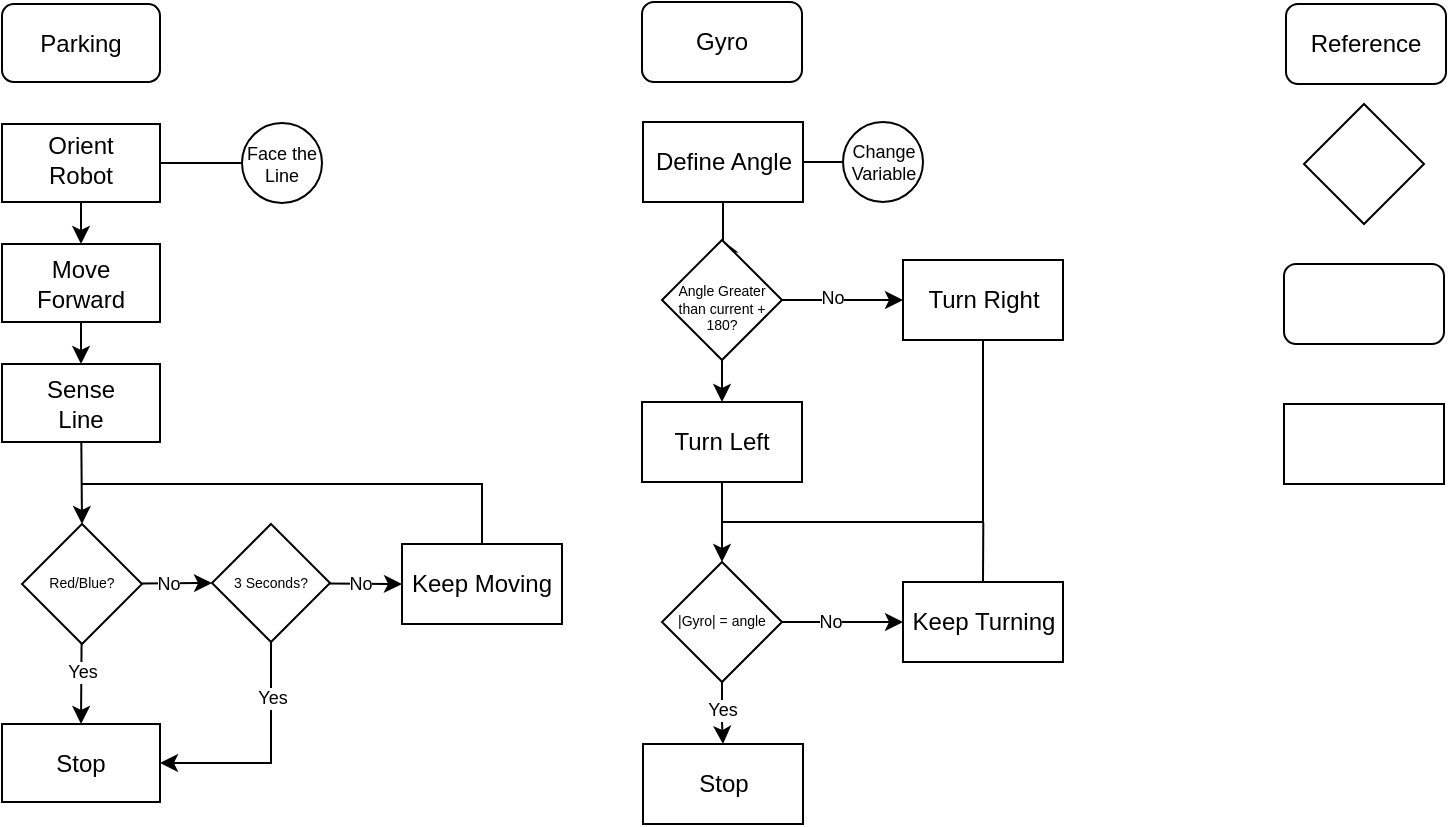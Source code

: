<mxfile version="12.0.0" type="github" pages="2"><diagram id="pHJwRLuF5TMf0lRPLYW9" name="Gyro + Parking"><mxGraphModel grid="1" dx="854" dy="430" gridSize="10" guides="1" tooltips="1" connect="1" arrows="1" fold="1" page="1" pageScale="1" pageWidth="850" pageHeight="1100" background="none" math="0" shadow="0"><root><mxCell id="0" /><mxCell id="1" parent="0" /><mxCell id="SPKbu1m8ChDVOImklEzh-2" value="" parent="1" style="rounded=1;whiteSpace=wrap;html=1;fontSize=12;fontFamily=Helvetica;" vertex="1"><mxGeometry as="geometry" x="40" y="40" width="79" height="39" /></mxCell><mxCell id="SPKbu1m8ChDVOImklEzh-3" value="Parking" parent="1" style="text;html=1;strokeColor=none;fillColor=none;align=center;verticalAlign=middle;whiteSpace=wrap;rounded=0;fontSize=12;fontFamily=Helvetica;" vertex="1"><mxGeometry as="geometry" x="60" y="50" width="39" height="19" /></mxCell><mxCell id="SPKbu1m8ChDVOImklEzh-19" source="SPKbu1m8ChDVOImklEzh-4" parent="1" style="edgeStyle=none;rounded=0;orthogonalLoop=1;jettySize=auto;html=1;entryX=0.5;entryY=0;entryDx=0;entryDy=0;fontSize=12;fontFamily=Helvetica;" edge="1" target="SPKbu1m8ChDVOImklEzh-6"><mxGeometry as="geometry" relative="1" /></mxCell><mxCell id="SPKbu1m8ChDVOImklEzh-59" source="SPKbu1m8ChDVOImklEzh-4" parent="1" style="edgeStyle=orthogonalEdgeStyle;rounded=0;orthogonalLoop=1;jettySize=auto;html=1;entryX=0;entryY=0.5;entryDx=0;entryDy=0;startArrow=none;startFill=0;endArrow=none;endFill=0;fontSize=12;fontFamily=Helvetica;" edge="1" target="SPKbu1m8ChDVOImklEzh-58"><mxGeometry as="geometry" relative="1" /></mxCell><mxCell id="SPKbu1m8ChDVOImklEzh-4" value="" parent="1" style="rounded=0;whiteSpace=wrap;html=1;fontSize=12;fontFamily=Helvetica;" vertex="1"><mxGeometry as="geometry" x="40" y="100" width="79" height="39" /></mxCell><mxCell id="SPKbu1m8ChDVOImklEzh-5" value="Orient Robot" parent="1" style="text;html=1;strokeColor=none;fillColor=none;align=center;verticalAlign=middle;whiteSpace=wrap;rounded=0;fontSize=12;fontFamily=Helvetica;" vertex="1"><mxGeometry as="geometry" x="60" y="108" width="39" height="19" /></mxCell><mxCell id="SPKbu1m8ChDVOImklEzh-20" source="SPKbu1m8ChDVOImklEzh-6" parent="1" style="edgeStyle=none;rounded=0;orthogonalLoop=1;jettySize=auto;html=1;entryX=0.5;entryY=0;entryDx=0;entryDy=0;fontSize=12;fontFamily=Helvetica;" edge="1" target="SPKbu1m8ChDVOImklEzh-11"><mxGeometry as="geometry" relative="1" /></mxCell><mxCell id="SPKbu1m8ChDVOImklEzh-6" value="" parent="1" style="rounded=0;whiteSpace=wrap;html=1;fontSize=12;fontFamily=Helvetica;" vertex="1"><mxGeometry as="geometry" x="40" y="160" width="79" height="39" /></mxCell><mxCell id="SPKbu1m8ChDVOImklEzh-10" value="Move Forward" parent="1" style="text;html=1;strokeColor=none;fillColor=none;align=center;verticalAlign=middle;whiteSpace=wrap;rounded=0;fontSize=12;fontFamily=Helvetica;" vertex="1"><mxGeometry as="geometry" x="55" y="170" width="49" height="19" /></mxCell><mxCell id="SPKbu1m8ChDVOImklEzh-21" source="SPKbu1m8ChDVOImklEzh-11" parent="1" style="edgeStyle=none;rounded=0;orthogonalLoop=1;jettySize=auto;html=1;entryX=0.5;entryY=0;entryDx=0;entryDy=0;fontSize=12;fontFamily=Helvetica;" edge="1" target="SPKbu1m8ChDVOImklEzh-15"><mxGeometry as="geometry" relative="1" /></mxCell><mxCell id="SPKbu1m8ChDVOImklEzh-11" value="" parent="1" style="rounded=0;whiteSpace=wrap;html=1;fontSize=12;fontFamily=Helvetica;" vertex="1"><mxGeometry as="geometry" x="40" y="220" width="79" height="39" /></mxCell><mxCell id="SPKbu1m8ChDVOImklEzh-12" value="Sense Line" parent="1" style="text;html=1;strokeColor=none;fillColor=none;align=center;verticalAlign=middle;whiteSpace=wrap;rounded=0;fontSize=12;fontFamily=Helvetica;" vertex="1"><mxGeometry as="geometry" x="55" y="230" width="49" height="19" /></mxCell><mxCell id="SPKbu1m8ChDVOImklEzh-22" value="No" source="SPKbu1m8ChDVOImklEzh-15" parent="1" style="edgeStyle=none;rounded=0;orthogonalLoop=1;jettySize=auto;html=1;entryX=0;entryY=0.5;entryDx=0;entryDy=0;fontSize=9;fontFamily=Helvetica;" edge="1" target="SPKbu1m8ChDVOImklEzh-18"><mxGeometry as="geometry" x="-0.257" relative="1"><mxPoint as="offset" /></mxGeometry></mxCell><mxCell id="SPKbu1m8ChDVOImklEzh-24" source="SPKbu1m8ChDVOImklEzh-15" parent="1" style="edgeStyle=none;rounded=0;orthogonalLoop=1;jettySize=auto;html=1;entryX=0.5;entryY=0;entryDx=0;entryDy=0;fontSize=12;fontFamily=Helvetica;" edge="1" target="SPKbu1m8ChDVOImklEzh-17"><mxGeometry as="geometry" relative="1" /></mxCell><mxCell id="SPKbu1m8ChDVOImklEzh-27" value="Yes" parent="SPKbu1m8ChDVOImklEzh-24" style="text;html=1;resizable=0;points=[];align=center;verticalAlign=middle;labelBackgroundColor=#ffffff;fontSize=9;fontFamily=Helvetica;" vertex="1" connectable="0"><mxGeometry as="geometry" x="-0.32" y="1" relative="1"><mxPoint as="offset" x="-1" /></mxGeometry></mxCell><mxCell id="SPKbu1m8ChDVOImklEzh-15" value="Red/Blue?" parent="1" style="rhombus;whiteSpace=wrap;html=1;fontSize=7;fontFamily=Helvetica;" vertex="1"><mxGeometry as="geometry" x="50" y="300" width="60" height="60" /></mxCell><mxCell id="SPKbu1m8ChDVOImklEzh-26" source="SPKbu1m8ChDVOImklEzh-16" parent="1" style="edgeStyle=orthogonalEdgeStyle;rounded=0;orthogonalLoop=1;jettySize=auto;html=1;fontSize=12;exitX=0.5;exitY=0;exitDx=0;exitDy=0;endArrow=none;endFill=0;fontFamily=Helvetica;" edge="1"><mxGeometry as="geometry" relative="1"><mxPoint as="targetPoint" x="80" y="280" /><Array as="points"><mxPoint x="280" y="280" /></Array></mxGeometry></mxCell><mxCell id="SPKbu1m8ChDVOImklEzh-16" value="Keep Moving" parent="1" style="rounded=0;whiteSpace=wrap;html=1;fontSize=12;fontFamily=Helvetica;" vertex="1"><mxGeometry as="geometry" x="240" y="310" width="80" height="40" /></mxCell><mxCell id="SPKbu1m8ChDVOImklEzh-17" value="&lt;p style=&quot;font-size: 12px&quot;&gt;Stop&lt;/p&gt;" parent="1" style="rounded=0;whiteSpace=wrap;html=1;fontSize=12;fontFamily=Helvetica;fontStyle=0" vertex="1"><mxGeometry as="geometry" x="40" y="400" width="79" height="39" /></mxCell><mxCell id="SPKbu1m8ChDVOImklEzh-23" value="No" source="SPKbu1m8ChDVOImklEzh-18" parent="1" style="edgeStyle=none;rounded=0;orthogonalLoop=1;jettySize=auto;html=1;entryX=0;entryY=0.5;entryDx=0;entryDy=0;fontSize=9;fontFamily=Helvetica;" edge="1" target="SPKbu1m8ChDVOImklEzh-16"><mxGeometry as="geometry" x="-0.143" relative="1"><mxPoint as="offset" /></mxGeometry></mxCell><mxCell id="SPKbu1m8ChDVOImklEzh-18" value="3 Seconds?" parent="1" style="rhombus;whiteSpace=wrap;html=1;fontSize=7;fontFamily=Helvetica;" vertex="1"><mxGeometry as="geometry" x="145" y="300" width="59" height="59" /></mxCell><mxCell id="SPKbu1m8ChDVOImklEzh-25" source="SPKbu1m8ChDVOImklEzh-18" parent="1" style="edgeStyle=orthogonalEdgeStyle;rounded=0;orthogonalLoop=1;jettySize=auto;html=1;entryX=1;entryY=0.5;entryDx=0;entryDy=0;fontSize=12;exitX=0.5;exitY=1;exitDx=0;exitDy=0;fontFamily=Helvetica;" edge="1" target="SPKbu1m8ChDVOImklEzh-17"><mxGeometry as="geometry" relative="1"><mxPoint as="sourcePoint" x="190" y="290" /></mxGeometry></mxCell><mxCell id="SPKbu1m8ChDVOImklEzh-28" value="Yes" parent="SPKbu1m8ChDVOImklEzh-25" style="text;html=1;resizable=0;points=[];align=center;verticalAlign=middle;labelBackgroundColor=#ffffff;fontSize=9;fontFamily=Helvetica;" vertex="1" connectable="0"><mxGeometry as="geometry" x="-0.658" y="2" relative="1"><mxPoint as="offset" x="-2" y="7.5" /></mxGeometry></mxCell><mxCell id="SPKbu1m8ChDVOImklEzh-29" value="Gyro" parent="1" style="rounded=1;whiteSpace=wrap;html=1;fontSize=12;fontFamily=Helvetica;" vertex="1"><mxGeometry as="geometry" x="360" y="39" width="80" height="40" /></mxCell><mxCell id="SPKbu1m8ChDVOImklEzh-39" source="SPKbu1m8ChDVOImklEzh-32" parent="1" style="edgeStyle=orthogonalEdgeStyle;rounded=0;orthogonalLoop=1;jettySize=auto;html=1;entryX=0.5;entryY=0;entryDx=0;entryDy=0;endArrow=classic;endFill=1;fontSize=12;fontFamily=Helvetica;" edge="1" target="SPKbu1m8ChDVOImklEzh-35"><mxGeometry as="geometry" relative="1" /></mxCell><mxCell id="SPKbu1m8ChDVOImklEzh-32" value="Define Angle" parent="1" style="rounded=0;whiteSpace=wrap;html=1;fontSize=12;fontFamily=Helvetica;" vertex="1"><mxGeometry as="geometry" x="360.5" y="99" width="80" height="40" /></mxCell><mxCell id="SPKbu1m8ChDVOImklEzh-36" source="SPKbu1m8ChDVOImklEzh-34" parent="1" style="edgeStyle=orthogonalEdgeStyle;rounded=0;orthogonalLoop=1;jettySize=auto;html=1;entryX=1;entryY=0.5;entryDx=0;entryDy=0;endArrow=none;endFill=0;fontSize=12;fontFamily=Helvetica;" edge="1" target="SPKbu1m8ChDVOImklEzh-32"><mxGeometry as="geometry" relative="1" /></mxCell><mxCell id="SPKbu1m8ChDVOImklEzh-34" value="Change Variable" parent="1" style="ellipse;whiteSpace=wrap;html=1;aspect=fixed;fontSize=9;fontFamily=Helvetica;" vertex="1"><mxGeometry as="geometry" x="460.5" y="99" width="40" height="40" /></mxCell><mxCell id="SPKbu1m8ChDVOImklEzh-40" source="SPKbu1m8ChDVOImklEzh-35" parent="1" style="edgeStyle=orthogonalEdgeStyle;rounded=0;orthogonalLoop=1;jettySize=auto;html=1;entryX=0;entryY=0.5;entryDx=0;entryDy=0;endArrow=classic;endFill=1;fontSize=12;fontFamily=Helvetica;" edge="1" target="SPKbu1m8ChDVOImklEzh-38"><mxGeometry as="geometry" relative="1" /></mxCell><mxCell id="SPKbu1m8ChDVOImklEzh-54" value="No" parent="SPKbu1m8ChDVOImklEzh-40" style="text;html=1;resizable=0;points=[];align=center;verticalAlign=middle;labelBackgroundColor=#ffffff;fontSize=9;fontFamily=Helvetica;" vertex="1" connectable="0"><mxGeometry as="geometry" x="-0.002" y="6" relative="1"><mxPoint as="offset" x="-5" y="5" /></mxGeometry></mxCell><mxCell id="5WvHn8uHkhuV7Z_xuSRU-1" source="SPKbu1m8ChDVOImklEzh-35" parent="1" style="edgeStyle=orthogonalEdgeStyle;rounded=0;orthogonalLoop=1;jettySize=auto;html=1;entryX=0.5;entryY=0;entryDx=0;entryDy=0;startArrow=none;startFill=0;endArrow=classic;endFill=1;fontFamily=Helvetica;fontSize=9;" edge="1" target="SPKbu1m8ChDVOImklEzh-41"><mxGeometry as="geometry" relative="1" /></mxCell><mxCell id="SPKbu1m8ChDVOImklEzh-35" value="&lt;br style=&quot;font-size: 7px;&quot;&gt;Angle Greater than current + 180?" parent="1" style="rhombus;whiteSpace=wrap;html=1;fontSize=7;fontFamily=Helvetica;" vertex="1"><mxGeometry as="geometry" x="370" y="158" width="60" height="60" /></mxCell><mxCell id="SPKbu1m8ChDVOImklEzh-51" source="SPKbu1m8ChDVOImklEzh-38" parent="1" style="edgeStyle=orthogonalEdgeStyle;rounded=0;orthogonalLoop=1;jettySize=auto;html=1;startArrow=none;startFill=0;endArrow=none;endFill=0;fontSize=12;fontFamily=Helvetica;" edge="1"><mxGeometry as="geometry" relative="1"><mxPoint as="targetPoint" x="400.5" y="299" /><Array as="points"><mxPoint x="530.5" y="299" /><mxPoint x="400.5" y="299" /></Array></mxGeometry></mxCell><mxCell id="SPKbu1m8ChDVOImklEzh-38" value="Turn Right" parent="1" style="rounded=0;whiteSpace=wrap;html=1;fontSize=12;fontFamily=Helvetica;" vertex="1"><mxGeometry as="geometry" x="490.5" y="168" width="80" height="40" /></mxCell><mxCell id="SPKbu1m8ChDVOImklEzh-47" source="SPKbu1m8ChDVOImklEzh-41" parent="1" style="edgeStyle=orthogonalEdgeStyle;rounded=0;orthogonalLoop=1;jettySize=auto;html=1;entryX=0.5;entryY=0;entryDx=0;entryDy=0;endArrow=classic;endFill=1;fontSize=12;fontFamily=Helvetica;" edge="1" target="SPKbu1m8ChDVOImklEzh-44"><mxGeometry as="geometry" relative="1" /></mxCell><mxCell id="SPKbu1m8ChDVOImklEzh-41" value="Turn Left" parent="1" style="rounded=0;whiteSpace=wrap;html=1;fontSize=12;fontFamily=Helvetica;" vertex="1"><mxGeometry as="geometry" x="360" y="239" width="80" height="40" /></mxCell><mxCell id="SPKbu1m8ChDVOImklEzh-48" source="SPKbu1m8ChDVOImklEzh-44" parent="1" style="edgeStyle=orthogonalEdgeStyle;rounded=0;orthogonalLoop=1;jettySize=auto;html=1;entryX=0;entryY=0.5;entryDx=0;entryDy=0;endArrow=classic;endFill=1;fontSize=12;startArrow=none;startFill=0;fontFamily=Helvetica;" edge="1" target="SPKbu1m8ChDVOImklEzh-45"><mxGeometry as="geometry" relative="1" /></mxCell><mxCell id="SPKbu1m8ChDVOImklEzh-55" value="No" parent="SPKbu1m8ChDVOImklEzh-48" style="text;html=1;resizable=0;points=[];align=center;verticalAlign=middle;labelBackgroundColor=#ffffff;fontSize=9;fontFamily=Helvetica;" vertex="1" connectable="0"><mxGeometry as="geometry" x="-0.227" relative="1"><mxPoint as="offset" /></mxGeometry></mxCell><mxCell id="SPKbu1m8ChDVOImklEzh-49" source="SPKbu1m8ChDVOImklEzh-44" parent="1" style="edgeStyle=orthogonalEdgeStyle;rounded=0;orthogonalLoop=1;jettySize=auto;html=1;entryX=0.5;entryY=0;entryDx=0;entryDy=0;endArrow=classic;endFill=1;fontSize=12;fontFamily=Helvetica;" edge="1" target="SPKbu1m8ChDVOImklEzh-46"><mxGeometry as="geometry" relative="1" /></mxCell><mxCell id="SPKbu1m8ChDVOImklEzh-56" value="Yes" parent="SPKbu1m8ChDVOImklEzh-49" style="text;html=1;resizable=0;points=[];align=center;verticalAlign=middle;labelBackgroundColor=#ffffff;fontSize=9;fontFamily=Helvetica;" vertex="1" connectable="0"><mxGeometry as="geometry" x="-0.111" y="1" relative="1"><mxPoint as="offset" x="-1" /></mxGeometry></mxCell><mxCell id="SPKbu1m8ChDVOImklEzh-44" value="|Gyro| = angle" parent="1" style="rhombus;whiteSpace=wrap;html=1;fontSize=7;fontFamily=Helvetica;" vertex="1"><mxGeometry as="geometry" x="370" y="319" width="60" height="60" /></mxCell><mxCell id="SPKbu1m8ChDVOImklEzh-52" source="SPKbu1m8ChDVOImklEzh-45" parent="1" style="edgeStyle=orthogonalEdgeStyle;rounded=0;orthogonalLoop=1;jettySize=auto;html=1;startArrow=none;startFill=0;endArrow=none;endFill=0;fontSize=12;fontFamily=Helvetica;" edge="1"><mxGeometry as="geometry" relative="1"><mxPoint as="targetPoint" x="530.5" y="339" /><Array as="points"><mxPoint x="530.5" y="339" /></Array></mxGeometry></mxCell><mxCell id="SPKbu1m8ChDVOImklEzh-57" source="SPKbu1m8ChDVOImklEzh-45" parent="1" style="edgeStyle=orthogonalEdgeStyle;rounded=0;orthogonalLoop=1;jettySize=auto;html=1;exitX=0.5;exitY=0;exitDx=0;exitDy=0;startArrow=none;startFill=0;endArrow=none;endFill=0;fontSize=12;fontFamily=Helvetica;" edge="1"><mxGeometry as="geometry" relative="1"><mxPoint as="targetPoint" x="530.643" y="299.238" /></mxGeometry></mxCell><mxCell id="SPKbu1m8ChDVOImklEzh-45" value="Keep Turning" parent="1" style="rounded=0;whiteSpace=wrap;html=1;fontSize=12;fontFamily=Helvetica;" vertex="1"><mxGeometry as="geometry" x="490.5" y="329" width="80" height="40" /></mxCell><mxCell id="SPKbu1m8ChDVOImklEzh-46" value="Stop" parent="1" style="rounded=0;whiteSpace=wrap;html=1;fontSize=12;fontFamily=Helvetica;" vertex="1"><mxGeometry as="geometry" x="360.5" y="410" width="80" height="40" /></mxCell><mxCell id="SPKbu1m8ChDVOImklEzh-58" value="Face the Line" parent="1" style="ellipse;whiteSpace=wrap;html=1;aspect=fixed;fontSize=9;fontFamily=Helvetica;" vertex="1"><mxGeometry as="geometry" x="160" y="99.5" width="40" height="40" /></mxCell><mxCell id="fxkLCSbLqVlDCJO2Ypzc-1" value="" parent="1" style="rhombus;whiteSpace=wrap;html=1;" vertex="1"><mxGeometry as="geometry" x="691" y="90" width="60" height="60" /></mxCell><mxCell id="fxkLCSbLqVlDCJO2Ypzc-2" value="" parent="1" style="rounded=1;whiteSpace=wrap;html=1;fontSize=12;" vertex="1"><mxGeometry as="geometry" x="681" y="170" width="80" height="40" /></mxCell><mxCell id="fxkLCSbLqVlDCJO2Ypzc-3" value="" parent="1" style="rounded=0;whiteSpace=wrap;html=1;fontSize=12;" vertex="1"><mxGeometry as="geometry" x="681" y="240" width="80" height="40" /></mxCell><mxCell id="fxkLCSbLqVlDCJO2Ypzc-4" value="Reference" parent="1" style="rounded=1;whiteSpace=wrap;html=1;fontSize=12;" vertex="1"><mxGeometry as="geometry" x="682" y="40" width="80" height="40" /></mxCell></root></mxGraphModel></diagram><diagram id="nyzHZWYQcHaX8Zv0KF61" name="Cameras"><mxGraphModel grid="1" dx="854" dy="430" gridSize="10" guides="1" tooltips="1" connect="1" arrows="1" fold="1" page="1" pageScale="1" pageWidth="850" pageHeight="1100" math="0" shadow="0"><root><mxCell id="zTp566KGiHOskHoR-qpn-0" /><mxCell id="zTp566KGiHOskHoR-qpn-1" parent="zTp566KGiHOskHoR-qpn-0" /><mxCell id="416RBb36jXVAL9n5rxCu-3" source="G75Hd8xlLMa-yicY9jrH-0" parent="zTp566KGiHOskHoR-qpn-1" style="edgeStyle=orthogonalEdgeStyle;rounded=0;orthogonalLoop=1;jettySize=auto;html=1;entryX=0.5;entryY=0;entryDx=0;entryDy=0;" edge="1" target="G75Hd8xlLMa-yicY9jrH-1"><mxGeometry as="geometry" relative="1" /></mxCell><mxCell id="G75Hd8xlLMa-yicY9jrH-0" value="Blue Camera" parent="zTp566KGiHOskHoR-qpn-1" style="rounded=1;whiteSpace=wrap;html=1;fontSize=12;" vertex="1"><mxGeometry as="geometry" x="160" y="40" width="80" height="40" /></mxCell><mxCell id="416RBb36jXVAL9n5rxCu-4" source="G75Hd8xlLMa-yicY9jrH-1" parent="zTp566KGiHOskHoR-qpn-1" style="edgeStyle=orthogonalEdgeStyle;rounded=0;orthogonalLoop=1;jettySize=auto;html=1;entryX=0.5;entryY=0;entryDx=0;entryDy=0;" edge="1" target="G75Hd8xlLMa-yicY9jrH-2"><mxGeometry as="geometry" relative="1" /></mxCell><mxCell id="G75Hd8xlLMa-yicY9jrH-1" value="Move Forward" parent="zTp566KGiHOskHoR-qpn-1" style="rounded=0;whiteSpace=wrap;html=1;fontSize=12;" vertex="1"><mxGeometry as="geometry" x="160" y="120" width="80" height="40" /></mxCell><mxCell id="416RBb36jXVAL9n5rxCu-5" source="G75Hd8xlLMa-yicY9jrH-2" parent="zTp566KGiHOskHoR-qpn-1" style="edgeStyle=orthogonalEdgeStyle;rounded=0;orthogonalLoop=1;jettySize=auto;html=1;entryX=0.5;entryY=0;entryDx=0;entryDy=0;" edge="1" target="G75Hd8xlLMa-yicY9jrH-3"><mxGeometry as="geometry" relative="1" /></mxCell><mxCell id="G75Hd8xlLMa-yicY9jrH-2" value="Strafe Right" parent="zTp566KGiHOskHoR-qpn-1" style="rounded=0;whiteSpace=wrap;html=1;fontSize=12;" vertex="1"><mxGeometry as="geometry" x="160" y="200" width="80" height="40" /></mxCell><mxCell id="416RBb36jXVAL9n5rxCu-6" source="G75Hd8xlLMa-yicY9jrH-3" parent="zTp566KGiHOskHoR-qpn-1" style="edgeStyle=orthogonalEdgeStyle;rounded=0;orthogonalLoop=1;jettySize=auto;html=1;entryX=0.5;entryY=0;entryDx=0;entryDy=0;" edge="1" target="G75Hd8xlLMa-yicY9jrH-4"><mxGeometry as="geometry" relative="1" /></mxCell><mxCell id="G75Hd8xlLMa-yicY9jrH-3" value="Move Forward" parent="zTp566KGiHOskHoR-qpn-1" style="rounded=0;whiteSpace=wrap;html=1;fontSize=12;" vertex="1"><mxGeometry as="geometry" x="160" y="280" width="80" height="40" /></mxCell><mxCell id="416RBb36jXVAL9n5rxCu-8" source="G75Hd8xlLMa-yicY9jrH-4" parent="zTp566KGiHOskHoR-qpn-1" style="edgeStyle=orthogonalEdgeStyle;rounded=0;orthogonalLoop=1;jettySize=auto;html=1;entryX=0.5;entryY=0;entryDx=0;entryDy=0;" edge="1" target="416RBb36jXVAL9n5rxCu-7"><mxGeometry as="geometry" relative="1" /></mxCell><mxCell id="G75Hd8xlLMa-yicY9jrH-4" value="Start Scanning" parent="zTp566KGiHOskHoR-qpn-1" style="rounded=0;whiteSpace=wrap;html=1;fontSize=12;" vertex="1"><mxGeometry as="geometry" x="160" y="360" width="80" height="40" /></mxCell><mxCell id="416RBb36jXVAL9n5rxCu-12" source="416RBb36jXVAL9n5rxCu-7" parent="zTp566KGiHOskHoR-qpn-1" style="edgeStyle=orthogonalEdgeStyle;rounded=0;orthogonalLoop=1;jettySize=auto;html=1;entryX=0.5;entryY=0;entryDx=0;entryDy=0;" edge="1" target="416RBb36jXVAL9n5rxCu-11"><mxGeometry as="geometry" relative="1" /></mxCell><mxCell id="416RBb36jXVAL9n5rxCu-20" value="Yes" parent="416RBb36jXVAL9n5rxCu-12" style="text;html=1;resizable=0;points=[];align=center;verticalAlign=middle;labelBackgroundColor=#ffffff;fontSize=7;" vertex="1" connectable="0"><mxGeometry as="geometry" x="0.124" relative="1"><mxPoint as="offset" x="-1" y="-1" /></mxGeometry></mxCell><mxCell id="416RBb36jXVAL9n5rxCu-13" source="416RBb36jXVAL9n5rxCu-7" parent="zTp566KGiHOskHoR-qpn-1" style="edgeStyle=orthogonalEdgeStyle;rounded=0;orthogonalLoop=1;jettySize=auto;html=1;entryX=0;entryY=0.5;entryDx=0;entryDy=0;" edge="1" target="416RBb36jXVAL9n5rxCu-9"><mxGeometry as="geometry" relative="1" /></mxCell><mxCell id="416RBb36jXVAL9n5rxCu-17" value="No" parent="416RBb36jXVAL9n5rxCu-13" style="text;html=1;resizable=0;points=[];align=center;verticalAlign=middle;labelBackgroundColor=#ffffff;fontSize=7;" vertex="1" connectable="0"><mxGeometry as="geometry" x="-0.32" relative="1"><mxPoint as="offset" y="-1" /></mxGeometry></mxCell><mxCell id="416RBb36jXVAL9n5rxCu-7" value="Skystone?" parent="zTp566KGiHOskHoR-qpn-1" style="rhombus;whiteSpace=wrap;html=1;fontSize=9;" vertex="1"><mxGeometry as="geometry" x="170" y="450" width="60" height="60" /></mxCell><mxCell id="416RBb36jXVAL9n5rxCu-14" source="416RBb36jXVAL9n5rxCu-9" parent="zTp566KGiHOskHoR-qpn-1" style="edgeStyle=orthogonalEdgeStyle;rounded=0;orthogonalLoop=1;jettySize=auto;html=1;entryX=0;entryY=0.5;entryDx=0;entryDy=0;" edge="1" target="416RBb36jXVAL9n5rxCu-10"><mxGeometry as="geometry" relative="1" /></mxCell><mxCell id="416RBb36jXVAL9n5rxCu-18" value="No" parent="416RBb36jXVAL9n5rxCu-14" style="text;html=1;resizable=0;points=[];align=center;verticalAlign=middle;labelBackgroundColor=#ffffff;fontSize=7;" vertex="1" connectable="0"><mxGeometry as="geometry" x="0.336" y="9" relative="1"><mxPoint as="offset" x="-3" y="8" /></mxGeometry></mxCell><mxCell id="416RBb36jXVAL9n5rxCu-16" source="416RBb36jXVAL9n5rxCu-9" parent="zTp566KGiHOskHoR-qpn-1" style="edgeStyle=orthogonalEdgeStyle;rounded=0;orthogonalLoop=1;jettySize=auto;html=1;endArrow=none;endFill=0;" edge="1"><mxGeometry as="geometry" relative="1"><mxPoint as="targetPoint" x="200" y="530" /><Array as="points"><mxPoint x="300" y="530" /></Array></mxGeometry></mxCell><mxCell id="416RBb36jXVAL9n5rxCu-19" value="Yes" parent="416RBb36jXVAL9n5rxCu-16" style="text;html=1;resizable=0;points=[];align=center;verticalAlign=middle;labelBackgroundColor=#ffffff;fontSize=7;" vertex="1" connectable="0"><mxGeometry as="geometry" x="0.116" relative="1"><mxPoint as="offset" x="-4" y="-1" /></mxGeometry></mxCell><mxCell id="416RBb36jXVAL9n5rxCu-9" value="3rd Time?" parent="zTp566KGiHOskHoR-qpn-1" style="rhombus;whiteSpace=wrap;html=1;fontSize=9;" vertex="1"><mxGeometry as="geometry" x="270" y="450" width="60" height="60" /></mxCell><mxCell id="416RBb36jXVAL9n5rxCu-15" source="416RBb36jXVAL9n5rxCu-10" parent="zTp566KGiHOskHoR-qpn-1" style="edgeStyle=orthogonalEdgeStyle;rounded=0;orthogonalLoop=1;jettySize=auto;html=1;endArrow=none;endFill=0;" edge="1"><mxGeometry as="geometry" relative="1"><mxPoint as="targetPoint" x="200" y="420" /><Array as="points"><mxPoint x="400" y="420" /></Array></mxGeometry></mxCell><mxCell id="416RBb36jXVAL9n5rxCu-10" value="Move Left" parent="zTp566KGiHOskHoR-qpn-1" style="rounded=0;whiteSpace=wrap;html=1;fontSize=12;" vertex="1"><mxGeometry as="geometry" x="360" y="460" width="80" height="40" /></mxCell><mxCell id="416RBb36jXVAL9n5rxCu-11" value="Run Void" parent="zTp566KGiHOskHoR-qpn-1" style="rounded=0;whiteSpace=wrap;html=1;fontSize=12;" vertex="1"><mxGeometry as="geometry" x="160" y="560" width="80" height="40" /></mxCell><mxCell id="416RBb36jXVAL9n5rxCu-21" source="416RBb36jXVAL9n5rxCu-22" parent="zTp566KGiHOskHoR-qpn-1" style="edgeStyle=orthogonalEdgeStyle;rounded=0;orthogonalLoop=1;jettySize=auto;html=1;entryX=0.5;entryY=0;entryDx=0;entryDy=0;" edge="1" target="416RBb36jXVAL9n5rxCu-24"><mxGeometry as="geometry" relative="1" /></mxCell><mxCell id="416RBb36jXVAL9n5rxCu-22" value="Red Camera" parent="zTp566KGiHOskHoR-qpn-1" style="rounded=1;whiteSpace=wrap;html=1;fontSize=12;" vertex="1"><mxGeometry as="geometry" x="480" y="40" width="80" height="40" /></mxCell><mxCell id="416RBb36jXVAL9n5rxCu-23" source="416RBb36jXVAL9n5rxCu-24" parent="zTp566KGiHOskHoR-qpn-1" style="edgeStyle=orthogonalEdgeStyle;rounded=0;orthogonalLoop=1;jettySize=auto;html=1;entryX=0.5;entryY=0;entryDx=0;entryDy=0;" edge="1" target="416RBb36jXVAL9n5rxCu-26"><mxGeometry as="geometry" relative="1" /></mxCell><mxCell id="416RBb36jXVAL9n5rxCu-24" value="Move Forward" parent="zTp566KGiHOskHoR-qpn-1" style="rounded=0;whiteSpace=wrap;html=1;fontSize=12;" vertex="1"><mxGeometry as="geometry" x="480" y="120" width="80" height="40" /></mxCell><mxCell id="416RBb36jXVAL9n5rxCu-25" source="416RBb36jXVAL9n5rxCu-26" parent="zTp566KGiHOskHoR-qpn-1" style="edgeStyle=orthogonalEdgeStyle;rounded=0;orthogonalLoop=1;jettySize=auto;html=1;entryX=0.5;entryY=0;entryDx=0;entryDy=0;" edge="1" target="416RBb36jXVAL9n5rxCu-28"><mxGeometry as="geometry" relative="1" /></mxCell><mxCell id="416RBb36jXVAL9n5rxCu-26" value="Strafe Left" parent="zTp566KGiHOskHoR-qpn-1" style="rounded=0;whiteSpace=wrap;html=1;fontSize=12;" vertex="1"><mxGeometry as="geometry" x="480" y="200" width="80" height="40" /></mxCell><mxCell id="416RBb36jXVAL9n5rxCu-27" source="416RBb36jXVAL9n5rxCu-28" parent="zTp566KGiHOskHoR-qpn-1" style="edgeStyle=orthogonalEdgeStyle;rounded=0;orthogonalLoop=1;jettySize=auto;html=1;entryX=0.5;entryY=0;entryDx=0;entryDy=0;" edge="1" target="416RBb36jXVAL9n5rxCu-30"><mxGeometry as="geometry" relative="1" /></mxCell><mxCell id="416RBb36jXVAL9n5rxCu-28" value="Move Forward" parent="zTp566KGiHOskHoR-qpn-1" style="rounded=0;whiteSpace=wrap;html=1;fontSize=12;" vertex="1"><mxGeometry as="geometry" x="480" y="280" width="80" height="40" /></mxCell><mxCell id="416RBb36jXVAL9n5rxCu-29" source="416RBb36jXVAL9n5rxCu-30" parent="zTp566KGiHOskHoR-qpn-1" style="edgeStyle=orthogonalEdgeStyle;rounded=0;orthogonalLoop=1;jettySize=auto;html=1;entryX=0.5;entryY=0;entryDx=0;entryDy=0;" edge="1" target="416RBb36jXVAL9n5rxCu-35"><mxGeometry as="geometry" relative="1" /></mxCell><mxCell id="416RBb36jXVAL9n5rxCu-30" value="Start Scanning" parent="zTp566KGiHOskHoR-qpn-1" style="rounded=0;whiteSpace=wrap;html=1;fontSize=12;" vertex="1"><mxGeometry as="geometry" x="480" y="360" width="80" height="40" /></mxCell><mxCell id="416RBb36jXVAL9n5rxCu-31" source="416RBb36jXVAL9n5rxCu-35" parent="zTp566KGiHOskHoR-qpn-1" style="edgeStyle=orthogonalEdgeStyle;rounded=0;orthogonalLoop=1;jettySize=auto;html=1;entryX=0.5;entryY=0;entryDx=0;entryDy=0;" edge="1" target="416RBb36jXVAL9n5rxCu-43"><mxGeometry as="geometry" relative="1" /></mxCell><mxCell id="416RBb36jXVAL9n5rxCu-32" value="Yes" parent="416RBb36jXVAL9n5rxCu-31" style="text;html=1;resizable=0;points=[];align=center;verticalAlign=middle;labelBackgroundColor=#ffffff;fontSize=7;" vertex="1" connectable="0"><mxGeometry as="geometry" x="0.124" relative="1"><mxPoint as="offset" x="-1" y="-1" /></mxGeometry></mxCell><mxCell id="416RBb36jXVAL9n5rxCu-33" source="416RBb36jXVAL9n5rxCu-35" parent="zTp566KGiHOskHoR-qpn-1" style="edgeStyle=orthogonalEdgeStyle;rounded=0;orthogonalLoop=1;jettySize=auto;html=1;entryX=0;entryY=0.5;entryDx=0;entryDy=0;" edge="1" target="416RBb36jXVAL9n5rxCu-40"><mxGeometry as="geometry" relative="1" /></mxCell><mxCell id="416RBb36jXVAL9n5rxCu-34" value="No" parent="416RBb36jXVAL9n5rxCu-33" style="text;html=1;resizable=0;points=[];align=center;verticalAlign=middle;labelBackgroundColor=#ffffff;fontSize=7;" vertex="1" connectable="0"><mxGeometry as="geometry" x="-0.32" relative="1"><mxPoint as="offset" y="-1" /></mxGeometry></mxCell><mxCell id="416RBb36jXVAL9n5rxCu-35" value="Skystone?" parent="zTp566KGiHOskHoR-qpn-1" style="rhombus;whiteSpace=wrap;html=1;fontSize=9;" vertex="1"><mxGeometry as="geometry" x="490" y="450" width="60" height="60" /></mxCell><mxCell id="416RBb36jXVAL9n5rxCu-36" source="416RBb36jXVAL9n5rxCu-40" parent="zTp566KGiHOskHoR-qpn-1" style="edgeStyle=orthogonalEdgeStyle;rounded=0;orthogonalLoop=1;jettySize=auto;html=1;entryX=0;entryY=0.5;entryDx=0;entryDy=0;" edge="1" target="416RBb36jXVAL9n5rxCu-42"><mxGeometry as="geometry" relative="1" /></mxCell><mxCell id="416RBb36jXVAL9n5rxCu-37" value="No" parent="416RBb36jXVAL9n5rxCu-36" style="text;html=1;resizable=0;points=[];align=center;verticalAlign=middle;labelBackgroundColor=#ffffff;fontSize=7;" vertex="1" connectable="0"><mxGeometry as="geometry" x="0.336" y="9" relative="1"><mxPoint as="offset" x="-3" y="8" /></mxGeometry></mxCell><mxCell id="416RBb36jXVAL9n5rxCu-38" source="416RBb36jXVAL9n5rxCu-40" parent="zTp566KGiHOskHoR-qpn-1" style="edgeStyle=orthogonalEdgeStyle;rounded=0;orthogonalLoop=1;jettySize=auto;html=1;endArrow=none;endFill=0;" edge="1"><mxGeometry as="geometry" relative="1"><mxPoint as="targetPoint" x="520" y="530.286" /><Array as="points"><mxPoint x="620" y="530" /></Array></mxGeometry></mxCell><mxCell id="416RBb36jXVAL9n5rxCu-39" value="Yes" parent="416RBb36jXVAL9n5rxCu-38" style="text;html=1;resizable=0;points=[];align=center;verticalAlign=middle;labelBackgroundColor=#ffffff;fontSize=7;" vertex="1" connectable="0"><mxGeometry as="geometry" x="0.116" relative="1"><mxPoint as="offset" x="-4" y="-1" /></mxGeometry></mxCell><mxCell id="416RBb36jXVAL9n5rxCu-40" value="3rd Time?" parent="zTp566KGiHOskHoR-qpn-1" style="rhombus;whiteSpace=wrap;html=1;fontSize=9;" vertex="1"><mxGeometry as="geometry" x="590" y="450" width="60" height="60" /></mxCell><mxCell id="416RBb36jXVAL9n5rxCu-41" source="416RBb36jXVAL9n5rxCu-42" parent="zTp566KGiHOskHoR-qpn-1" style="edgeStyle=orthogonalEdgeStyle;rounded=0;orthogonalLoop=1;jettySize=auto;html=1;endArrow=none;endFill=0;" edge="1"><mxGeometry as="geometry" relative="1"><mxPoint as="targetPoint" x="520" y="420.286" /><Array as="points"><mxPoint x="720" y="420" /></Array></mxGeometry></mxCell><mxCell id="416RBb36jXVAL9n5rxCu-42" value="Move Right" parent="zTp566KGiHOskHoR-qpn-1" style="rounded=0;whiteSpace=wrap;html=1;fontSize=12;" vertex="1"><mxGeometry as="geometry" x="680" y="460" width="80" height="40" /></mxCell><mxCell id="416RBb36jXVAL9n5rxCu-43" value="Run Void" parent="zTp566KGiHOskHoR-qpn-1" style="rounded=0;whiteSpace=wrap;html=1;fontSize=12;" vertex="1"><mxGeometry as="geometry" x="480" y="560" width="80" height="40" /></mxCell></root></mxGraphModel></diagram></mxfile>